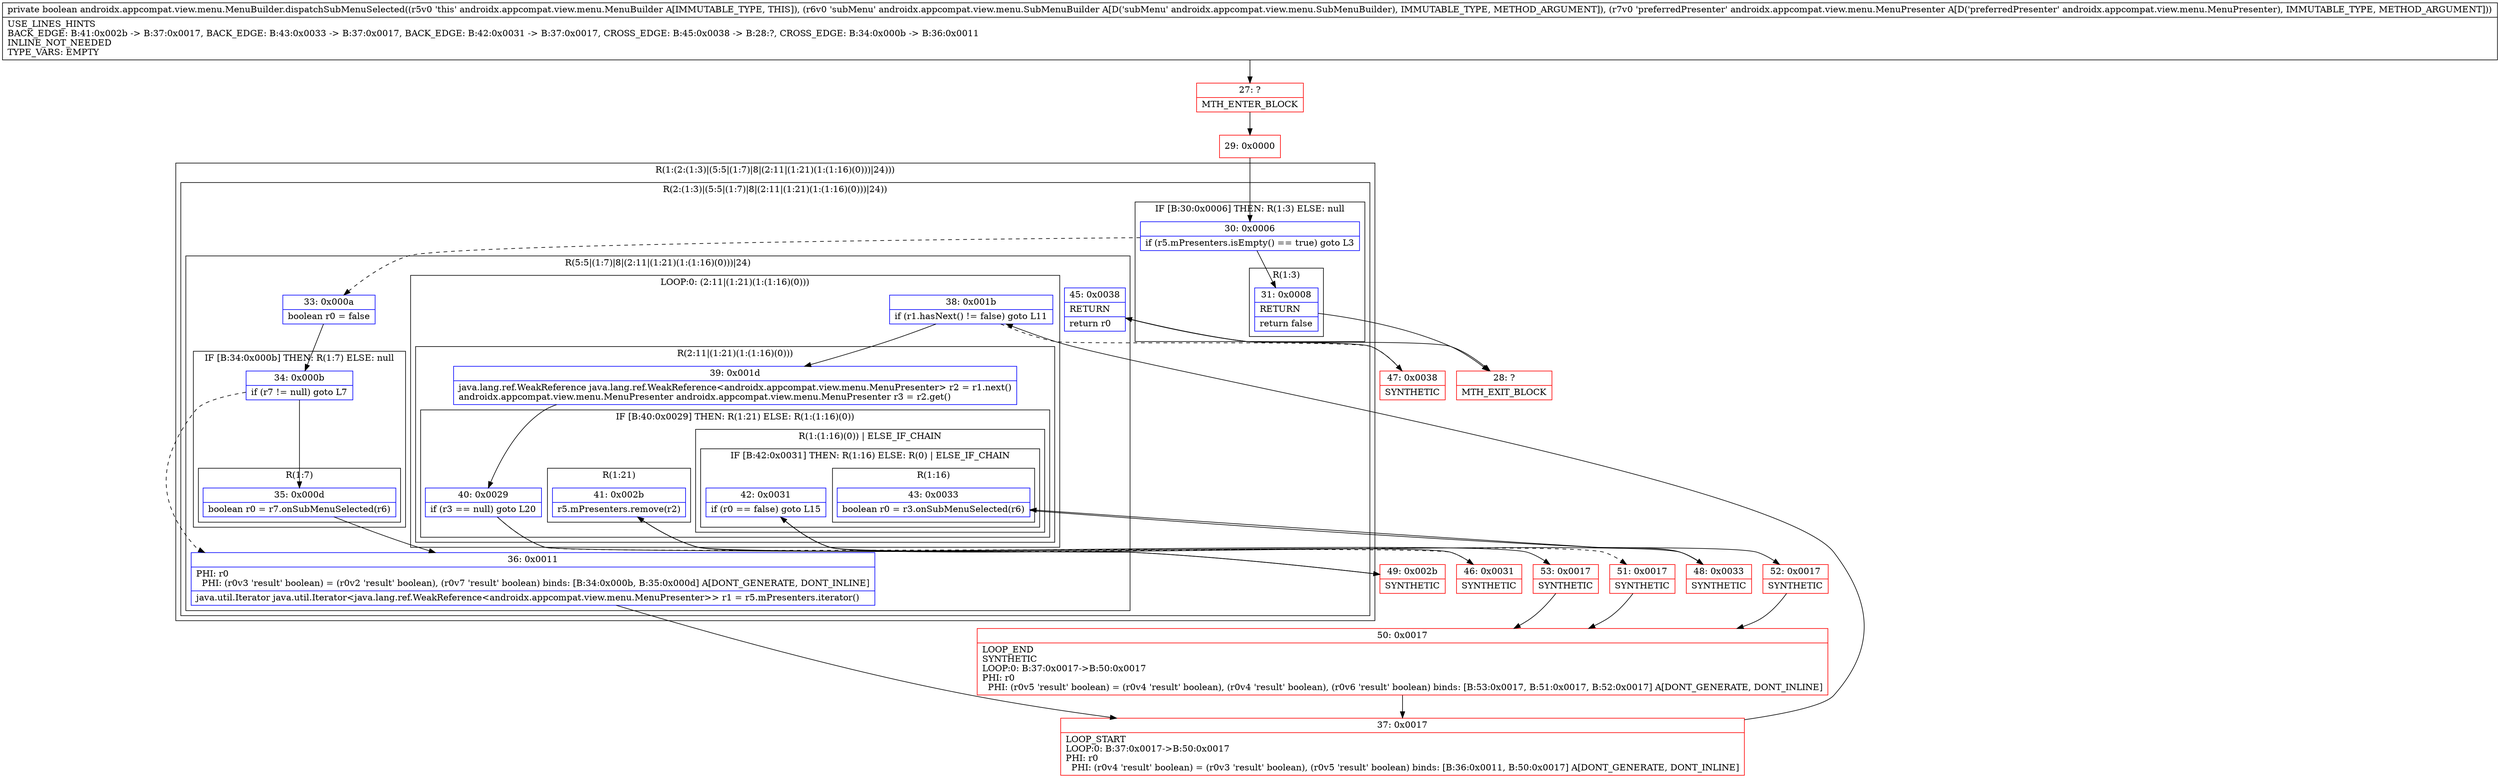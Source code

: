 digraph "CFG forandroidx.appcompat.view.menu.MenuBuilder.dispatchSubMenuSelected(Landroidx\/appcompat\/view\/menu\/SubMenuBuilder;Landroidx\/appcompat\/view\/menu\/MenuPresenter;)Z" {
subgraph cluster_Region_465199729 {
label = "R(1:(2:(1:3)|(5:5|(1:7)|8|(2:11|(1:21)(1:(1:16)(0)))|24)))";
node [shape=record,color=blue];
subgraph cluster_Region_1070921717 {
label = "R(2:(1:3)|(5:5|(1:7)|8|(2:11|(1:21)(1:(1:16)(0)))|24))";
node [shape=record,color=blue];
subgraph cluster_IfRegion_499511871 {
label = "IF [B:30:0x0006] THEN: R(1:3) ELSE: null";
node [shape=record,color=blue];
Node_30 [shape=record,label="{30\:\ 0x0006|if (r5.mPresenters.isEmpty() == true) goto L3\l}"];
subgraph cluster_Region_1358679612 {
label = "R(1:3)";
node [shape=record,color=blue];
Node_31 [shape=record,label="{31\:\ 0x0008|RETURN\l|return false\l}"];
}
}
subgraph cluster_Region_1384143698 {
label = "R(5:5|(1:7)|8|(2:11|(1:21)(1:(1:16)(0)))|24)";
node [shape=record,color=blue];
Node_33 [shape=record,label="{33\:\ 0x000a|boolean r0 = false\l}"];
subgraph cluster_IfRegion_412784568 {
label = "IF [B:34:0x000b] THEN: R(1:7) ELSE: null";
node [shape=record,color=blue];
Node_34 [shape=record,label="{34\:\ 0x000b|if (r7 != null) goto L7\l}"];
subgraph cluster_Region_1714554738 {
label = "R(1:7)";
node [shape=record,color=blue];
Node_35 [shape=record,label="{35\:\ 0x000d|boolean r0 = r7.onSubMenuSelected(r6)\l}"];
}
}
Node_36 [shape=record,label="{36\:\ 0x0011|PHI: r0 \l  PHI: (r0v3 'result' boolean) = (r0v2 'result' boolean), (r0v7 'result' boolean) binds: [B:34:0x000b, B:35:0x000d] A[DONT_GENERATE, DONT_INLINE]\l|java.util.Iterator java.util.Iterator\<java.lang.ref.WeakReference\<androidx.appcompat.view.menu.MenuPresenter\>\> r1 = r5.mPresenters.iterator()\l}"];
subgraph cluster_LoopRegion_1437331515 {
label = "LOOP:0: (2:11|(1:21)(1:(1:16)(0)))";
node [shape=record,color=blue];
Node_38 [shape=record,label="{38\:\ 0x001b|if (r1.hasNext() != false) goto L11\l}"];
subgraph cluster_Region_819550272 {
label = "R(2:11|(1:21)(1:(1:16)(0)))";
node [shape=record,color=blue];
Node_39 [shape=record,label="{39\:\ 0x001d|java.lang.ref.WeakReference java.lang.ref.WeakReference\<androidx.appcompat.view.menu.MenuPresenter\> r2 = r1.next()\landroidx.appcompat.view.menu.MenuPresenter androidx.appcompat.view.menu.MenuPresenter r3 = r2.get()\l}"];
subgraph cluster_IfRegion_1216426157 {
label = "IF [B:40:0x0029] THEN: R(1:21) ELSE: R(1:(1:16)(0))";
node [shape=record,color=blue];
Node_40 [shape=record,label="{40\:\ 0x0029|if (r3 == null) goto L20\l}"];
subgraph cluster_Region_1176944830 {
label = "R(1:21)";
node [shape=record,color=blue];
Node_41 [shape=record,label="{41\:\ 0x002b|r5.mPresenters.remove(r2)\l}"];
}
subgraph cluster_Region_15310849 {
label = "R(1:(1:16)(0)) | ELSE_IF_CHAIN\l";
node [shape=record,color=blue];
subgraph cluster_IfRegion_94466326 {
label = "IF [B:42:0x0031] THEN: R(1:16) ELSE: R(0) | ELSE_IF_CHAIN\l";
node [shape=record,color=blue];
Node_42 [shape=record,label="{42\:\ 0x0031|if (r0 == false) goto L15\l}"];
subgraph cluster_Region_645430763 {
label = "R(1:16)";
node [shape=record,color=blue];
Node_43 [shape=record,label="{43\:\ 0x0033|boolean r0 = r3.onSubMenuSelected(r6)\l}"];
}
subgraph cluster_Region_848297513 {
label = "R(0)";
node [shape=record,color=blue];
}
}
}
}
}
}
Node_45 [shape=record,label="{45\:\ 0x0038|RETURN\l|return r0\l}"];
}
}
}
Node_27 [shape=record,color=red,label="{27\:\ ?|MTH_ENTER_BLOCK\l}"];
Node_29 [shape=record,color=red,label="{29\:\ 0x0000}"];
Node_28 [shape=record,color=red,label="{28\:\ ?|MTH_EXIT_BLOCK\l}"];
Node_37 [shape=record,color=red,label="{37\:\ 0x0017|LOOP_START\lLOOP:0: B:37:0x0017\-\>B:50:0x0017\lPHI: r0 \l  PHI: (r0v4 'result' boolean) = (r0v3 'result' boolean), (r0v5 'result' boolean) binds: [B:36:0x0011, B:50:0x0017] A[DONT_GENERATE, DONT_INLINE]\l}"];
Node_46 [shape=record,color=red,label="{46\:\ 0x0031|SYNTHETIC\l}"];
Node_48 [shape=record,color=red,label="{48\:\ 0x0033|SYNTHETIC\l}"];
Node_52 [shape=record,color=red,label="{52\:\ 0x0017|SYNTHETIC\l}"];
Node_50 [shape=record,color=red,label="{50\:\ 0x0017|LOOP_END\lSYNTHETIC\lLOOP:0: B:37:0x0017\-\>B:50:0x0017\lPHI: r0 \l  PHI: (r0v5 'result' boolean) = (r0v4 'result' boolean), (r0v4 'result' boolean), (r0v6 'result' boolean) binds: [B:53:0x0017, B:51:0x0017, B:52:0x0017] A[DONT_GENERATE, DONT_INLINE]\l}"];
Node_51 [shape=record,color=red,label="{51\:\ 0x0017|SYNTHETIC\l}"];
Node_49 [shape=record,color=red,label="{49\:\ 0x002b|SYNTHETIC\l}"];
Node_53 [shape=record,color=red,label="{53\:\ 0x0017|SYNTHETIC\l}"];
Node_47 [shape=record,color=red,label="{47\:\ 0x0038|SYNTHETIC\l}"];
MethodNode[shape=record,label="{private boolean androidx.appcompat.view.menu.MenuBuilder.dispatchSubMenuSelected((r5v0 'this' androidx.appcompat.view.menu.MenuBuilder A[IMMUTABLE_TYPE, THIS]), (r6v0 'subMenu' androidx.appcompat.view.menu.SubMenuBuilder A[D('subMenu' androidx.appcompat.view.menu.SubMenuBuilder), IMMUTABLE_TYPE, METHOD_ARGUMENT]), (r7v0 'preferredPresenter' androidx.appcompat.view.menu.MenuPresenter A[D('preferredPresenter' androidx.appcompat.view.menu.MenuPresenter), IMMUTABLE_TYPE, METHOD_ARGUMENT]))  | USE_LINES_HINTS\lBACK_EDGE: B:41:0x002b \-\> B:37:0x0017, BACK_EDGE: B:43:0x0033 \-\> B:37:0x0017, BACK_EDGE: B:42:0x0031 \-\> B:37:0x0017, CROSS_EDGE: B:45:0x0038 \-\> B:28:?, CROSS_EDGE: B:34:0x000b \-\> B:36:0x0011\lINLINE_NOT_NEEDED\lTYPE_VARS: EMPTY\l}"];
MethodNode -> Node_27;Node_30 -> Node_31;
Node_30 -> Node_33[style=dashed];
Node_31 -> Node_28;
Node_33 -> Node_34;
Node_34 -> Node_35;
Node_34 -> Node_36[style=dashed];
Node_35 -> Node_36;
Node_36 -> Node_37;
Node_38 -> Node_39;
Node_38 -> Node_47[style=dashed];
Node_39 -> Node_40;
Node_40 -> Node_46[style=dashed];
Node_40 -> Node_49;
Node_41 -> Node_53;
Node_42 -> Node_48;
Node_42 -> Node_51[style=dashed];
Node_43 -> Node_52;
Node_45 -> Node_28;
Node_27 -> Node_29;
Node_29 -> Node_30;
Node_37 -> Node_38;
Node_46 -> Node_42;
Node_48 -> Node_43;
Node_52 -> Node_50;
Node_50 -> Node_37;
Node_51 -> Node_50;
Node_49 -> Node_41;
Node_53 -> Node_50;
Node_47 -> Node_45;
}

